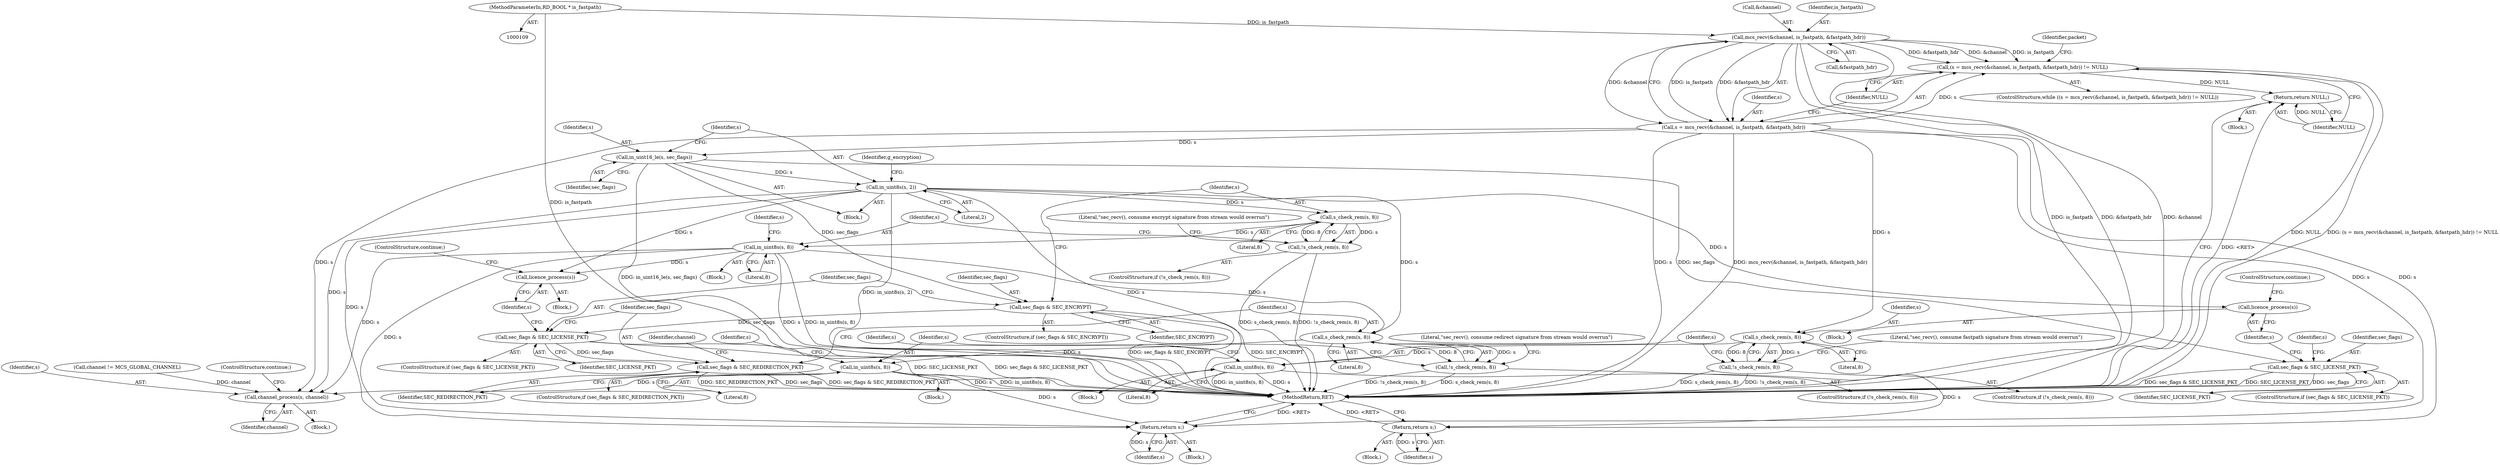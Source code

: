 digraph "0_rdesktop_4dca546d04321a610c1835010b5dad85163b65e1_16@API" {
"1000122" [label="(Call,mcs_recv(&channel, is_fastpath, &fastpath_hdr))"];
"1000110" [label="(MethodParameterIn,RD_BOOL * is_fastpath)"];
"1000119" [label="(Call,(s = mcs_recv(&channel, is_fastpath, &fastpath_hdr)) != NULL)"];
"1000381" [label="(Return,return NULL;)"];
"1000120" [label="(Call,s = mcs_recv(&channel, is_fastpath, &fastpath_hdr))"];
"1000154" [label="(Call,s_check_rem(s, 8))"];
"1000153" [label="(Call,!s_check_rem(s, 8))"];
"1000162" [label="(Call,in_uint8s(s, 8))"];
"1000176" [label="(Return,return s;)"];
"1000187" [label="(Call,in_uint16_le(s, sec_flags))"];
"1000190" [label="(Call,in_uint8s(s, 2))"];
"1000203" [label="(Call,s_check_rem(s, 8))"];
"1000202" [label="(Call,!s_check_rem(s, 8))"];
"1000211" [label="(Call,in_uint8s(s, 8))"];
"1000230" [label="(Call,licence_process(s))"];
"1000241" [label="(Call,s_check_rem(s, 8))"];
"1000240" [label="(Call,!s_check_rem(s, 8))"];
"1000249" [label="(Call,in_uint8s(s, 8))"];
"1000375" [label="(Call,channel_process(s, channel))"];
"1000379" [label="(Return,return s;)"];
"1000362" [label="(Call,licence_process(s))"];
"1000197" [label="(Call,sec_flags & SEC_ENCRYPT)"];
"1000226" [label="(Call,sec_flags & SEC_LICENSE_PKT)"];
"1000234" [label="(Call,sec_flags & SEC_REDIRECTION_PKT)"];
"1000358" [label="(Call,sec_flags & SEC_LICENSE_PKT)"];
"1000251" [label="(Literal,8)"];
"1000228" [label="(Identifier,SEC_LICENSE_PKT)"];
"1000364" [label="(ControlStructure,continue;)"];
"1000139" [label="(Block,)"];
"1000192" [label="(Literal,2)"];
"1000213" [label="(Literal,8)"];
"1000189" [label="(Identifier,sec_flags)"];
"1000249" [label="(Call,in_uint8s(s, 8))"];
"1000378" [label="(ControlStructure,continue;)"];
"1000202" [label="(Call,!s_check_rem(s, 8))"];
"1000121" [label="(Identifier,s)"];
"1000376" [label="(Identifier,s)"];
"1000151" [label="(Block,)"];
"1000122" [label="(Call,mcs_recv(&channel, is_fastpath, &fastpath_hdr))"];
"1000212" [label="(Identifier,s)"];
"1000201" [label="(ControlStructure,if (!s_check_rem(s, 8)))"];
"1000163" [label="(Identifier,s)"];
"1000164" [label="(Literal,8)"];
"1000186" [label="(Block,)"];
"1000250" [label="(Identifier,s)"];
"1000380" [label="(Identifier,s)"];
"1000162" [label="(Call,in_uint8s(s, 8))"];
"1000229" [label="(Block,)"];
"1000226" [label="(Call,sec_flags & SEC_LICENSE_PKT)"];
"1000208" [label="(Literal,\"sec_recv(), consume encrypt signature from stream would overrun\")"];
"1000198" [label="(Identifier,sec_flags)"];
"1000363" [label="(Identifier,s)"];
"1000125" [label="(Identifier,is_fastpath)"];
"1000129" [label="(Block,)"];
"1000203" [label="(Call,s_check_rem(s, 8))"];
"1000231" [label="(Identifier,s)"];
"1000371" [label="(Call,channel != MCS_GLOBAL_CHANNEL)"];
"1000243" [label="(Literal,8)"];
"1000153" [label="(Call,!s_check_rem(s, 8))"];
"1000358" [label="(Call,sec_flags & SEC_LICENSE_PKT)"];
"1000196" [label="(ControlStructure,if (sec_flags & SEC_ENCRYPT))"];
"1000131" [label="(Identifier,packet)"];
"1000379" [label="(Return,return s;)"];
"1000191" [label="(Identifier,s)"];
"1000111" [label="(Block,)"];
"1000375" [label="(Call,channel_process(s, channel))"];
"1000227" [label="(Identifier,sec_flags)"];
"1000383" [label="(MethodReturn,RET)"];
"1000194" [label="(Identifier,g_encryption)"];
"1000360" [label="(Identifier,SEC_LICENSE_PKT)"];
"1000110" [label="(MethodParameterIn,RD_BOOL * is_fastpath)"];
"1000177" [label="(Identifier,s)"];
"1000367" [label="(Identifier,s)"];
"1000236" [label="(Identifier,SEC_REDIRECTION_PKT)"];
"1000159" [label="(Literal,\"sec_recv(), consume fastpath signature from stream would overrun\")"];
"1000167" [label="(Identifier,s)"];
"1000190" [label="(Call,in_uint8s(s, 2))"];
"1000237" [label="(Block,)"];
"1000382" [label="(Identifier,NULL)"];
"1000187" [label="(Call,in_uint16_le(s, sec_flags))"];
"1000188" [label="(Identifier,s)"];
"1000230" [label="(Call,licence_process(s))"];
"1000152" [label="(ControlStructure,if (!s_check_rem(s, 8)))"];
"1000204" [label="(Identifier,s)"];
"1000118" [label="(ControlStructure,while ((s = mcs_recv(&channel, is_fastpath, &fastpath_hdr)) != NULL))"];
"1000156" [label="(Literal,8)"];
"1000242" [label="(Identifier,s)"];
"1000357" [label="(ControlStructure,if (sec_flags & SEC_LICENSE_PKT))"];
"1000235" [label="(Identifier,sec_flags)"];
"1000199" [label="(Identifier,SEC_ENCRYPT)"];
"1000359" [label="(Identifier,sec_flags)"];
"1000234" [label="(Call,sec_flags & SEC_REDIRECTION_PKT)"];
"1000120" [label="(Call,s = mcs_recv(&channel, is_fastpath, &fastpath_hdr))"];
"1000205" [label="(Literal,8)"];
"1000381" [label="(Return,return NULL;)"];
"1000232" [label="(ControlStructure,continue;)"];
"1000126" [label="(Call,&fastpath_hdr)"];
"1000246" [label="(Literal,\"sec_recv(), consume redirect signature from stream would overrun\")"];
"1000154" [label="(Call,s_check_rem(s, 8))"];
"1000233" [label="(ControlStructure,if (sec_flags & SEC_REDIRECTION_PKT))"];
"1000155" [label="(Identifier,s)"];
"1000128" [label="(Identifier,NULL)"];
"1000216" [label="(Identifier,s)"];
"1000240" [label="(Call,!s_check_rem(s, 8))"];
"1000119" [label="(Call,(s = mcs_recv(&channel, is_fastpath, &fastpath_hdr)) != NULL)"];
"1000176" [label="(Return,return s;)"];
"1000197" [label="(Call,sec_flags & SEC_ENCRYPT)"];
"1000372" [label="(Identifier,channel)"];
"1000254" [label="(Identifier,s)"];
"1000225" [label="(ControlStructure,if (sec_flags & SEC_LICENSE_PKT))"];
"1000241" [label="(Call,s_check_rem(s, 8))"];
"1000200" [label="(Block,)"];
"1000239" [label="(ControlStructure,if (!s_check_rem(s, 8)))"];
"1000377" [label="(Identifier,channel)"];
"1000123" [label="(Call,&channel)"];
"1000362" [label="(Call,licence_process(s))"];
"1000374" [label="(Block,)"];
"1000211" [label="(Call,in_uint8s(s, 8))"];
"1000361" [label="(Block,)"];
"1000122" -> "1000120"  [label="AST: "];
"1000122" -> "1000126"  [label="CFG: "];
"1000123" -> "1000122"  [label="AST: "];
"1000125" -> "1000122"  [label="AST: "];
"1000126" -> "1000122"  [label="AST: "];
"1000120" -> "1000122"  [label="CFG: "];
"1000122" -> "1000383"  [label="DDG: is_fastpath"];
"1000122" -> "1000383"  [label="DDG: &fastpath_hdr"];
"1000122" -> "1000383"  [label="DDG: &channel"];
"1000122" -> "1000119"  [label="DDG: &channel"];
"1000122" -> "1000119"  [label="DDG: is_fastpath"];
"1000122" -> "1000119"  [label="DDG: &fastpath_hdr"];
"1000122" -> "1000120"  [label="DDG: &channel"];
"1000122" -> "1000120"  [label="DDG: is_fastpath"];
"1000122" -> "1000120"  [label="DDG: &fastpath_hdr"];
"1000110" -> "1000122"  [label="DDG: is_fastpath"];
"1000110" -> "1000109"  [label="AST: "];
"1000110" -> "1000383"  [label="DDG: is_fastpath"];
"1000119" -> "1000118"  [label="AST: "];
"1000119" -> "1000128"  [label="CFG: "];
"1000120" -> "1000119"  [label="AST: "];
"1000128" -> "1000119"  [label="AST: "];
"1000131" -> "1000119"  [label="CFG: "];
"1000382" -> "1000119"  [label="CFG: "];
"1000119" -> "1000383"  [label="DDG: NULL"];
"1000119" -> "1000383"  [label="DDG: (s = mcs_recv(&channel, is_fastpath, &fastpath_hdr)) != NULL"];
"1000120" -> "1000119"  [label="DDG: s"];
"1000119" -> "1000381"  [label="DDG: NULL"];
"1000381" -> "1000111"  [label="AST: "];
"1000381" -> "1000382"  [label="CFG: "];
"1000382" -> "1000381"  [label="AST: "];
"1000383" -> "1000381"  [label="CFG: "];
"1000381" -> "1000383"  [label="DDG: <RET>"];
"1000382" -> "1000381"  [label="DDG: NULL"];
"1000121" -> "1000120"  [label="AST: "];
"1000128" -> "1000120"  [label="CFG: "];
"1000120" -> "1000383"  [label="DDG: s"];
"1000120" -> "1000383"  [label="DDG: mcs_recv(&channel, is_fastpath, &fastpath_hdr)"];
"1000120" -> "1000154"  [label="DDG: s"];
"1000120" -> "1000176"  [label="DDG: s"];
"1000120" -> "1000187"  [label="DDG: s"];
"1000120" -> "1000375"  [label="DDG: s"];
"1000120" -> "1000379"  [label="DDG: s"];
"1000154" -> "1000153"  [label="AST: "];
"1000154" -> "1000156"  [label="CFG: "];
"1000155" -> "1000154"  [label="AST: "];
"1000156" -> "1000154"  [label="AST: "];
"1000153" -> "1000154"  [label="CFG: "];
"1000154" -> "1000153"  [label="DDG: s"];
"1000154" -> "1000153"  [label="DDG: 8"];
"1000154" -> "1000162"  [label="DDG: s"];
"1000153" -> "1000152"  [label="AST: "];
"1000159" -> "1000153"  [label="CFG: "];
"1000163" -> "1000153"  [label="CFG: "];
"1000153" -> "1000383"  [label="DDG: !s_check_rem(s, 8)"];
"1000153" -> "1000383"  [label="DDG: s_check_rem(s, 8)"];
"1000162" -> "1000151"  [label="AST: "];
"1000162" -> "1000164"  [label="CFG: "];
"1000163" -> "1000162"  [label="AST: "];
"1000164" -> "1000162"  [label="AST: "];
"1000167" -> "1000162"  [label="CFG: "];
"1000162" -> "1000383"  [label="DDG: s"];
"1000162" -> "1000383"  [label="DDG: in_uint8s(s, 8)"];
"1000162" -> "1000176"  [label="DDG: s"];
"1000176" -> "1000139"  [label="AST: "];
"1000176" -> "1000177"  [label="CFG: "];
"1000177" -> "1000176"  [label="AST: "];
"1000383" -> "1000176"  [label="CFG: "];
"1000176" -> "1000383"  [label="DDG: <RET>"];
"1000177" -> "1000176"  [label="DDG: s"];
"1000187" -> "1000186"  [label="AST: "];
"1000187" -> "1000189"  [label="CFG: "];
"1000188" -> "1000187"  [label="AST: "];
"1000189" -> "1000187"  [label="AST: "];
"1000191" -> "1000187"  [label="CFG: "];
"1000187" -> "1000383"  [label="DDG: in_uint16_le(s, sec_flags)"];
"1000187" -> "1000190"  [label="DDG: s"];
"1000187" -> "1000197"  [label="DDG: sec_flags"];
"1000187" -> "1000358"  [label="DDG: sec_flags"];
"1000190" -> "1000186"  [label="AST: "];
"1000190" -> "1000192"  [label="CFG: "];
"1000191" -> "1000190"  [label="AST: "];
"1000192" -> "1000190"  [label="AST: "];
"1000194" -> "1000190"  [label="CFG: "];
"1000190" -> "1000383"  [label="DDG: in_uint8s(s, 2)"];
"1000190" -> "1000383"  [label="DDG: s"];
"1000190" -> "1000203"  [label="DDG: s"];
"1000190" -> "1000230"  [label="DDG: s"];
"1000190" -> "1000241"  [label="DDG: s"];
"1000190" -> "1000362"  [label="DDG: s"];
"1000190" -> "1000375"  [label="DDG: s"];
"1000190" -> "1000379"  [label="DDG: s"];
"1000203" -> "1000202"  [label="AST: "];
"1000203" -> "1000205"  [label="CFG: "];
"1000204" -> "1000203"  [label="AST: "];
"1000205" -> "1000203"  [label="AST: "];
"1000202" -> "1000203"  [label="CFG: "];
"1000203" -> "1000202"  [label="DDG: s"];
"1000203" -> "1000202"  [label="DDG: 8"];
"1000203" -> "1000211"  [label="DDG: s"];
"1000202" -> "1000201"  [label="AST: "];
"1000208" -> "1000202"  [label="CFG: "];
"1000212" -> "1000202"  [label="CFG: "];
"1000202" -> "1000383"  [label="DDG: s_check_rem(s, 8)"];
"1000202" -> "1000383"  [label="DDG: !s_check_rem(s, 8)"];
"1000211" -> "1000200"  [label="AST: "];
"1000211" -> "1000213"  [label="CFG: "];
"1000212" -> "1000211"  [label="AST: "];
"1000213" -> "1000211"  [label="AST: "];
"1000216" -> "1000211"  [label="CFG: "];
"1000211" -> "1000383"  [label="DDG: s"];
"1000211" -> "1000383"  [label="DDG: in_uint8s(s, 8)"];
"1000211" -> "1000230"  [label="DDG: s"];
"1000211" -> "1000241"  [label="DDG: s"];
"1000211" -> "1000375"  [label="DDG: s"];
"1000211" -> "1000379"  [label="DDG: s"];
"1000230" -> "1000229"  [label="AST: "];
"1000230" -> "1000231"  [label="CFG: "];
"1000231" -> "1000230"  [label="AST: "];
"1000232" -> "1000230"  [label="CFG: "];
"1000241" -> "1000240"  [label="AST: "];
"1000241" -> "1000243"  [label="CFG: "];
"1000242" -> "1000241"  [label="AST: "];
"1000243" -> "1000241"  [label="AST: "];
"1000240" -> "1000241"  [label="CFG: "];
"1000241" -> "1000240"  [label="DDG: s"];
"1000241" -> "1000240"  [label="DDG: 8"];
"1000241" -> "1000249"  [label="DDG: s"];
"1000240" -> "1000239"  [label="AST: "];
"1000246" -> "1000240"  [label="CFG: "];
"1000250" -> "1000240"  [label="CFG: "];
"1000240" -> "1000383"  [label="DDG: !s_check_rem(s, 8)"];
"1000240" -> "1000383"  [label="DDG: s_check_rem(s, 8)"];
"1000249" -> "1000237"  [label="AST: "];
"1000249" -> "1000251"  [label="CFG: "];
"1000250" -> "1000249"  [label="AST: "];
"1000251" -> "1000249"  [label="AST: "];
"1000254" -> "1000249"  [label="CFG: "];
"1000249" -> "1000383"  [label="DDG: s"];
"1000249" -> "1000383"  [label="DDG: in_uint8s(s, 8)"];
"1000249" -> "1000375"  [label="DDG: s"];
"1000249" -> "1000379"  [label="DDG: s"];
"1000375" -> "1000374"  [label="AST: "];
"1000375" -> "1000377"  [label="CFG: "];
"1000376" -> "1000375"  [label="AST: "];
"1000377" -> "1000375"  [label="AST: "];
"1000378" -> "1000375"  [label="CFG: "];
"1000371" -> "1000375"  [label="DDG: channel"];
"1000379" -> "1000129"  [label="AST: "];
"1000379" -> "1000380"  [label="CFG: "];
"1000380" -> "1000379"  [label="AST: "];
"1000383" -> "1000379"  [label="CFG: "];
"1000379" -> "1000383"  [label="DDG: <RET>"];
"1000380" -> "1000379"  [label="DDG: s"];
"1000362" -> "1000361"  [label="AST: "];
"1000362" -> "1000363"  [label="CFG: "];
"1000363" -> "1000362"  [label="AST: "];
"1000364" -> "1000362"  [label="CFG: "];
"1000197" -> "1000196"  [label="AST: "];
"1000197" -> "1000199"  [label="CFG: "];
"1000198" -> "1000197"  [label="AST: "];
"1000199" -> "1000197"  [label="AST: "];
"1000204" -> "1000197"  [label="CFG: "];
"1000227" -> "1000197"  [label="CFG: "];
"1000197" -> "1000383"  [label="DDG: sec_flags & SEC_ENCRYPT"];
"1000197" -> "1000383"  [label="DDG: SEC_ENCRYPT"];
"1000197" -> "1000226"  [label="DDG: sec_flags"];
"1000226" -> "1000225"  [label="AST: "];
"1000226" -> "1000228"  [label="CFG: "];
"1000227" -> "1000226"  [label="AST: "];
"1000228" -> "1000226"  [label="AST: "];
"1000231" -> "1000226"  [label="CFG: "];
"1000235" -> "1000226"  [label="CFG: "];
"1000226" -> "1000383"  [label="DDG: sec_flags & SEC_LICENSE_PKT"];
"1000226" -> "1000383"  [label="DDG: SEC_LICENSE_PKT"];
"1000226" -> "1000234"  [label="DDG: sec_flags"];
"1000234" -> "1000233"  [label="AST: "];
"1000234" -> "1000236"  [label="CFG: "];
"1000235" -> "1000234"  [label="AST: "];
"1000236" -> "1000234"  [label="AST: "];
"1000242" -> "1000234"  [label="CFG: "];
"1000372" -> "1000234"  [label="CFG: "];
"1000234" -> "1000383"  [label="DDG: SEC_REDIRECTION_PKT"];
"1000234" -> "1000383"  [label="DDG: sec_flags"];
"1000234" -> "1000383"  [label="DDG: sec_flags & SEC_REDIRECTION_PKT"];
"1000358" -> "1000357"  [label="AST: "];
"1000358" -> "1000360"  [label="CFG: "];
"1000359" -> "1000358"  [label="AST: "];
"1000360" -> "1000358"  [label="AST: "];
"1000363" -> "1000358"  [label="CFG: "];
"1000367" -> "1000358"  [label="CFG: "];
"1000358" -> "1000383"  [label="DDG: sec_flags & SEC_LICENSE_PKT"];
"1000358" -> "1000383"  [label="DDG: SEC_LICENSE_PKT"];
"1000358" -> "1000383"  [label="DDG: sec_flags"];
}
